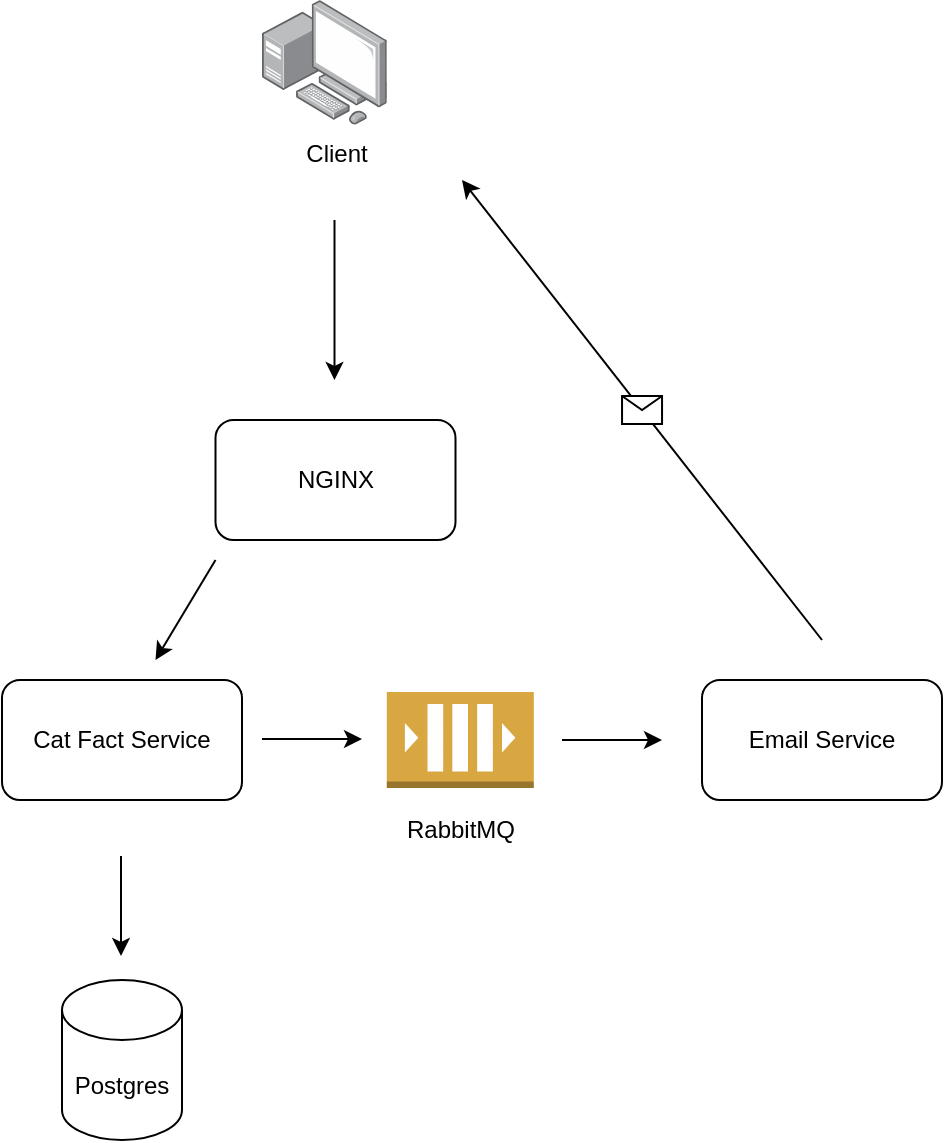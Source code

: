<mxfile version="21.6.1" type="github">
  <diagram name="Page-1" id="uimHcgS7IIlwANmqrzHA">
    <mxGraphModel dx="493" dy="822" grid="1" gridSize="10" guides="1" tooltips="1" connect="1" arrows="1" fold="1" page="1" pageScale="1" pageWidth="850" pageHeight="1100" math="0" shadow="0">
      <root>
        <mxCell id="0" />
        <mxCell id="1" parent="0" />
        <mxCell id="KjFlVDDRTB2GXflKd77f-1" value="" style="image;points=[];aspect=fixed;html=1;align=center;shadow=0;dashed=0;image=img/lib/allied_telesis/computer_and_terminals/Personal_Computer_with_Server.svg;" vertex="1" parent="1">
          <mxGeometry x="340" y="60" width="62.4" height="62.4" as="geometry" />
        </mxCell>
        <mxCell id="KjFlVDDRTB2GXflKd77f-2" value="&lt;div&gt;Client&lt;/div&gt;" style="text;html=1;align=center;verticalAlign=middle;resizable=0;points=[];autosize=1;strokeColor=none;fillColor=none;" vertex="1" parent="1">
          <mxGeometry x="351.75" y="122.4" width="50" height="30" as="geometry" />
        </mxCell>
        <mxCell id="KjFlVDDRTB2GXflKd77f-3" value="" style="endArrow=classic;html=1;rounded=0;" edge="1" parent="1">
          <mxGeometry width="50" height="50" relative="1" as="geometry">
            <mxPoint x="376.25" y="170" as="sourcePoint" />
            <mxPoint x="376.25" y="250" as="targetPoint" />
          </mxGeometry>
        </mxCell>
        <mxCell id="KjFlVDDRTB2GXflKd77f-4" value="NGINX" style="rounded=1;whiteSpace=wrap;html=1;" vertex="1" parent="1">
          <mxGeometry x="316.75" y="270" width="120" height="60" as="geometry" />
        </mxCell>
        <mxCell id="KjFlVDDRTB2GXflKd77f-5" value="" style="endArrow=classic;html=1;rounded=0;" edge="1" parent="1">
          <mxGeometry width="50" height="50" relative="1" as="geometry">
            <mxPoint x="316.75" y="340" as="sourcePoint" />
            <mxPoint x="286.75" y="390" as="targetPoint" />
          </mxGeometry>
        </mxCell>
        <mxCell id="KjFlVDDRTB2GXflKd77f-7" value="Cat Fact Service" style="rounded=1;whiteSpace=wrap;html=1;" vertex="1" parent="1">
          <mxGeometry x="210" y="400" width="120" height="60" as="geometry" />
        </mxCell>
        <mxCell id="KjFlVDDRTB2GXflKd77f-10" value="" style="endArrow=classic;html=1;rounded=0;" edge="1" parent="1">
          <mxGeometry width="50" height="50" relative="1" as="geometry">
            <mxPoint x="269.5" y="488" as="sourcePoint" />
            <mxPoint x="269.5" y="538" as="targetPoint" />
          </mxGeometry>
        </mxCell>
        <mxCell id="KjFlVDDRTB2GXflKd77f-11" value="Postgres" style="shape=cylinder3;whiteSpace=wrap;html=1;boundedLbl=1;backgroundOutline=1;size=15;" vertex="1" parent="1">
          <mxGeometry x="240" y="550" width="60" height="80" as="geometry" />
        </mxCell>
        <mxCell id="KjFlVDDRTB2GXflKd77f-12" value="" style="endArrow=classic;html=1;rounded=0;" edge="1" parent="1">
          <mxGeometry width="50" height="50" relative="1" as="geometry">
            <mxPoint x="340" y="429.5" as="sourcePoint" />
            <mxPoint x="390" y="429.5" as="targetPoint" />
          </mxGeometry>
        </mxCell>
        <mxCell id="KjFlVDDRTB2GXflKd77f-15" value="" style="outlineConnect=0;dashed=0;verticalLabelPosition=bottom;verticalAlign=top;align=center;html=1;shape=mxgraph.aws3.queue;fillColor=#D9A741;gradientColor=none;" vertex="1" parent="1">
          <mxGeometry x="402.4" y="406" width="73.5" height="48" as="geometry" />
        </mxCell>
        <mxCell id="KjFlVDDRTB2GXflKd77f-16" value="RabbitMQ" style="text;html=1;align=center;verticalAlign=middle;resizable=0;points=[];autosize=1;strokeColor=none;fillColor=none;" vertex="1" parent="1">
          <mxGeometry x="399.15" y="460" width="80" height="30" as="geometry" />
        </mxCell>
        <mxCell id="KjFlVDDRTB2GXflKd77f-17" value="" style="endArrow=classic;html=1;rounded=0;" edge="1" parent="1">
          <mxGeometry width="50" height="50" relative="1" as="geometry">
            <mxPoint x="490" y="430" as="sourcePoint" />
            <mxPoint x="540" y="430" as="targetPoint" />
          </mxGeometry>
        </mxCell>
        <mxCell id="KjFlVDDRTB2GXflKd77f-18" value="Email Service" style="rounded=1;whiteSpace=wrap;html=1;" vertex="1" parent="1">
          <mxGeometry x="560" y="400" width="120" height="60" as="geometry" />
        </mxCell>
        <mxCell id="KjFlVDDRTB2GXflKd77f-21" value="" style="endArrow=classic;html=1;rounded=0;" edge="1" parent="1">
          <mxGeometry relative="1" as="geometry">
            <mxPoint x="620" y="380" as="sourcePoint" />
            <mxPoint x="440" y="150" as="targetPoint" />
          </mxGeometry>
        </mxCell>
        <mxCell id="KjFlVDDRTB2GXflKd77f-22" value="" style="shape=message;html=1;outlineConnect=0;" vertex="1" parent="KjFlVDDRTB2GXflKd77f-21">
          <mxGeometry width="20" height="14" relative="1" as="geometry">
            <mxPoint x="-10" y="-7" as="offset" />
          </mxGeometry>
        </mxCell>
      </root>
    </mxGraphModel>
  </diagram>
</mxfile>
